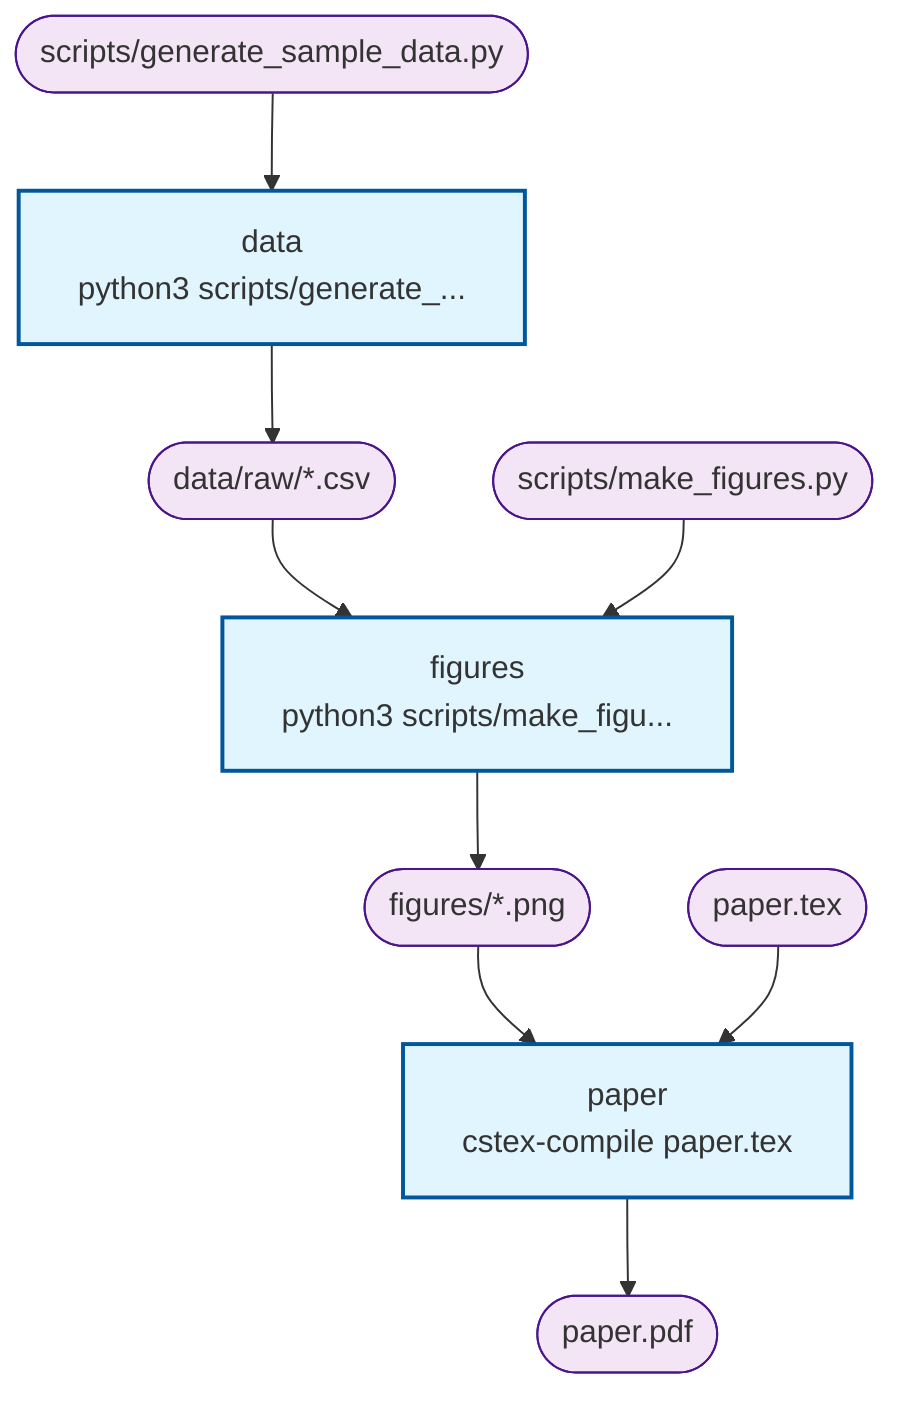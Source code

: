 graph TD
    step_0["data\npython3 scripts/generate_..."]
    step_1["figures\npython3 scripts/make_figu..."]
    step_2["paper\ncstex-compile paper.tex"]
    file_0([data/raw/*.csv])
    step_0 --> file_0
    file_0 --> step_1
    file_1([figures/*.png])
    step_1 --> file_1
    file_1 --> step_2
    file_2([paper.pdf])
    step_2 --> file_2
    file_3([paper.tex])
    file_3 --> step_2
    file_4([scripts/generate_sample_data.py])
    file_4 --> step_0
    file_5([scripts/make_figures.py])
    file_5 --> step_1

    classDef stepNode fill:#e1f5fe,stroke:#01579b,stroke-width:2px
    classDef fileNode fill:#f3e5f5,stroke:#4a148c,stroke-width:1px
    class step_0 stepNode
    class step_1 stepNode
    class step_2 stepNode
    class file_0 fileNode
    class file_1 fileNode
    class file_2 fileNode
    class file_3 fileNode
    class file_4 fileNode
    class file_5 fileNode